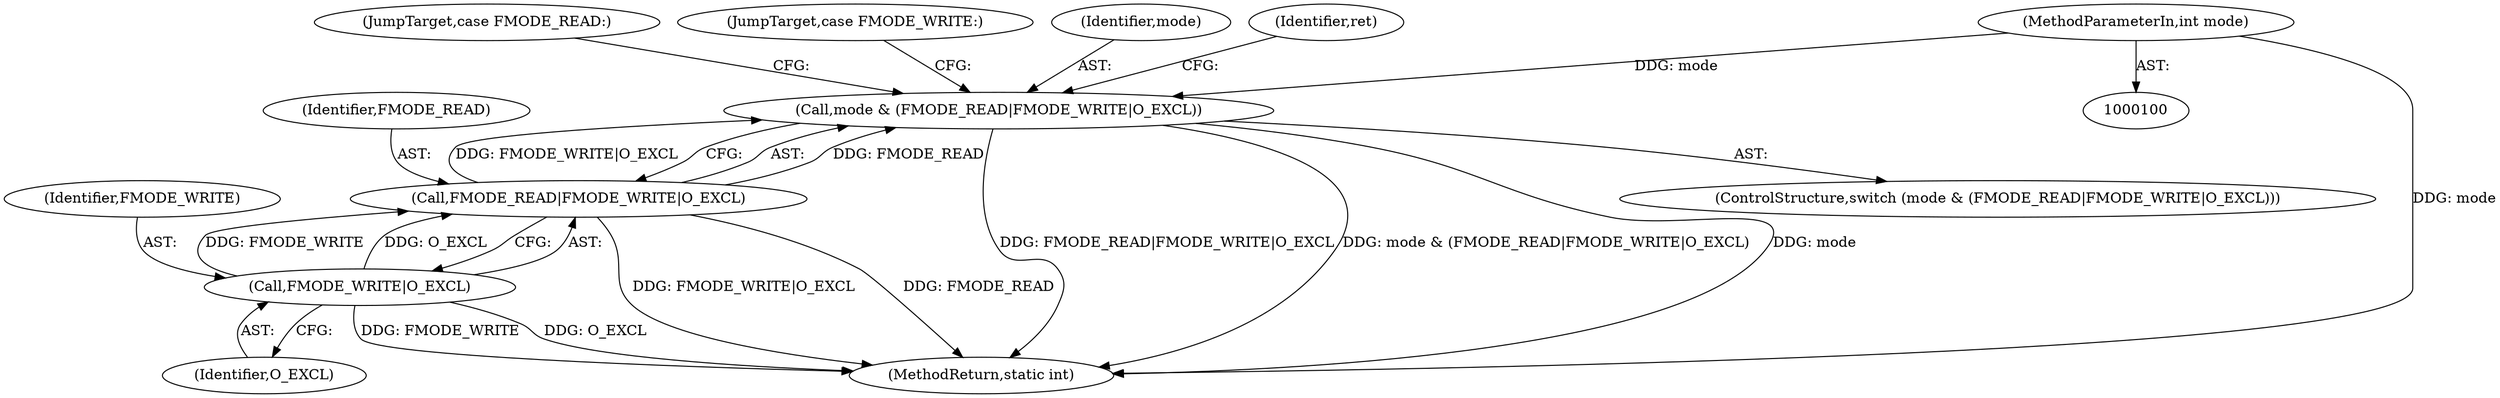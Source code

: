 digraph "1_linux_dc0b027dfadfcb8a5504f7d8052754bf8d501ab9_3@del" {
"1000109" [label="(Call,mode & (FMODE_READ|FMODE_WRITE|O_EXCL))"];
"1000102" [label="(MethodParameterIn,int mode)"];
"1000111" [label="(Call,FMODE_READ|FMODE_WRITE|O_EXCL)"];
"1000113" [label="(Call,FMODE_WRITE|O_EXCL)"];
"1000111" [label="(Call,FMODE_READ|FMODE_WRITE|O_EXCL)"];
"1000129" [label="(JumpTarget,case FMODE_WRITE:)"];
"1000110" [label="(Identifier,mode)"];
"1000102" [label="(MethodParameterIn,int mode)"];
"1000109" [label="(Call,mode & (FMODE_READ|FMODE_WRITE|O_EXCL))"];
"1000112" [label="(Identifier,FMODE_READ)"];
"1000113" [label="(Call,FMODE_WRITE|O_EXCL)"];
"1000153" [label="(Identifier,ret)"];
"1000115" [label="(Identifier,O_EXCL)"];
"1000154" [label="(MethodReturn,static int)"];
"1000114" [label="(Identifier,FMODE_WRITE)"];
"1000108" [label="(ControlStructure,switch (mode & (FMODE_READ|FMODE_WRITE|O_EXCL)))"];
"1000117" [label="(JumpTarget,case FMODE_READ:)"];
"1000109" -> "1000108"  [label="AST: "];
"1000109" -> "1000111"  [label="CFG: "];
"1000110" -> "1000109"  [label="AST: "];
"1000111" -> "1000109"  [label="AST: "];
"1000117" -> "1000109"  [label="CFG: "];
"1000129" -> "1000109"  [label="CFG: "];
"1000153" -> "1000109"  [label="CFG: "];
"1000109" -> "1000154"  [label="DDG: mode"];
"1000109" -> "1000154"  [label="DDG: FMODE_READ|FMODE_WRITE|O_EXCL"];
"1000109" -> "1000154"  [label="DDG: mode & (FMODE_READ|FMODE_WRITE|O_EXCL)"];
"1000102" -> "1000109"  [label="DDG: mode"];
"1000111" -> "1000109"  [label="DDG: FMODE_READ"];
"1000111" -> "1000109"  [label="DDG: FMODE_WRITE|O_EXCL"];
"1000102" -> "1000100"  [label="AST: "];
"1000102" -> "1000154"  [label="DDG: mode"];
"1000111" -> "1000113"  [label="CFG: "];
"1000112" -> "1000111"  [label="AST: "];
"1000113" -> "1000111"  [label="AST: "];
"1000111" -> "1000154"  [label="DDG: FMODE_READ"];
"1000111" -> "1000154"  [label="DDG: FMODE_WRITE|O_EXCL"];
"1000113" -> "1000111"  [label="DDG: FMODE_WRITE"];
"1000113" -> "1000111"  [label="DDG: O_EXCL"];
"1000113" -> "1000115"  [label="CFG: "];
"1000114" -> "1000113"  [label="AST: "];
"1000115" -> "1000113"  [label="AST: "];
"1000113" -> "1000154"  [label="DDG: FMODE_WRITE"];
"1000113" -> "1000154"  [label="DDG: O_EXCL"];
}
